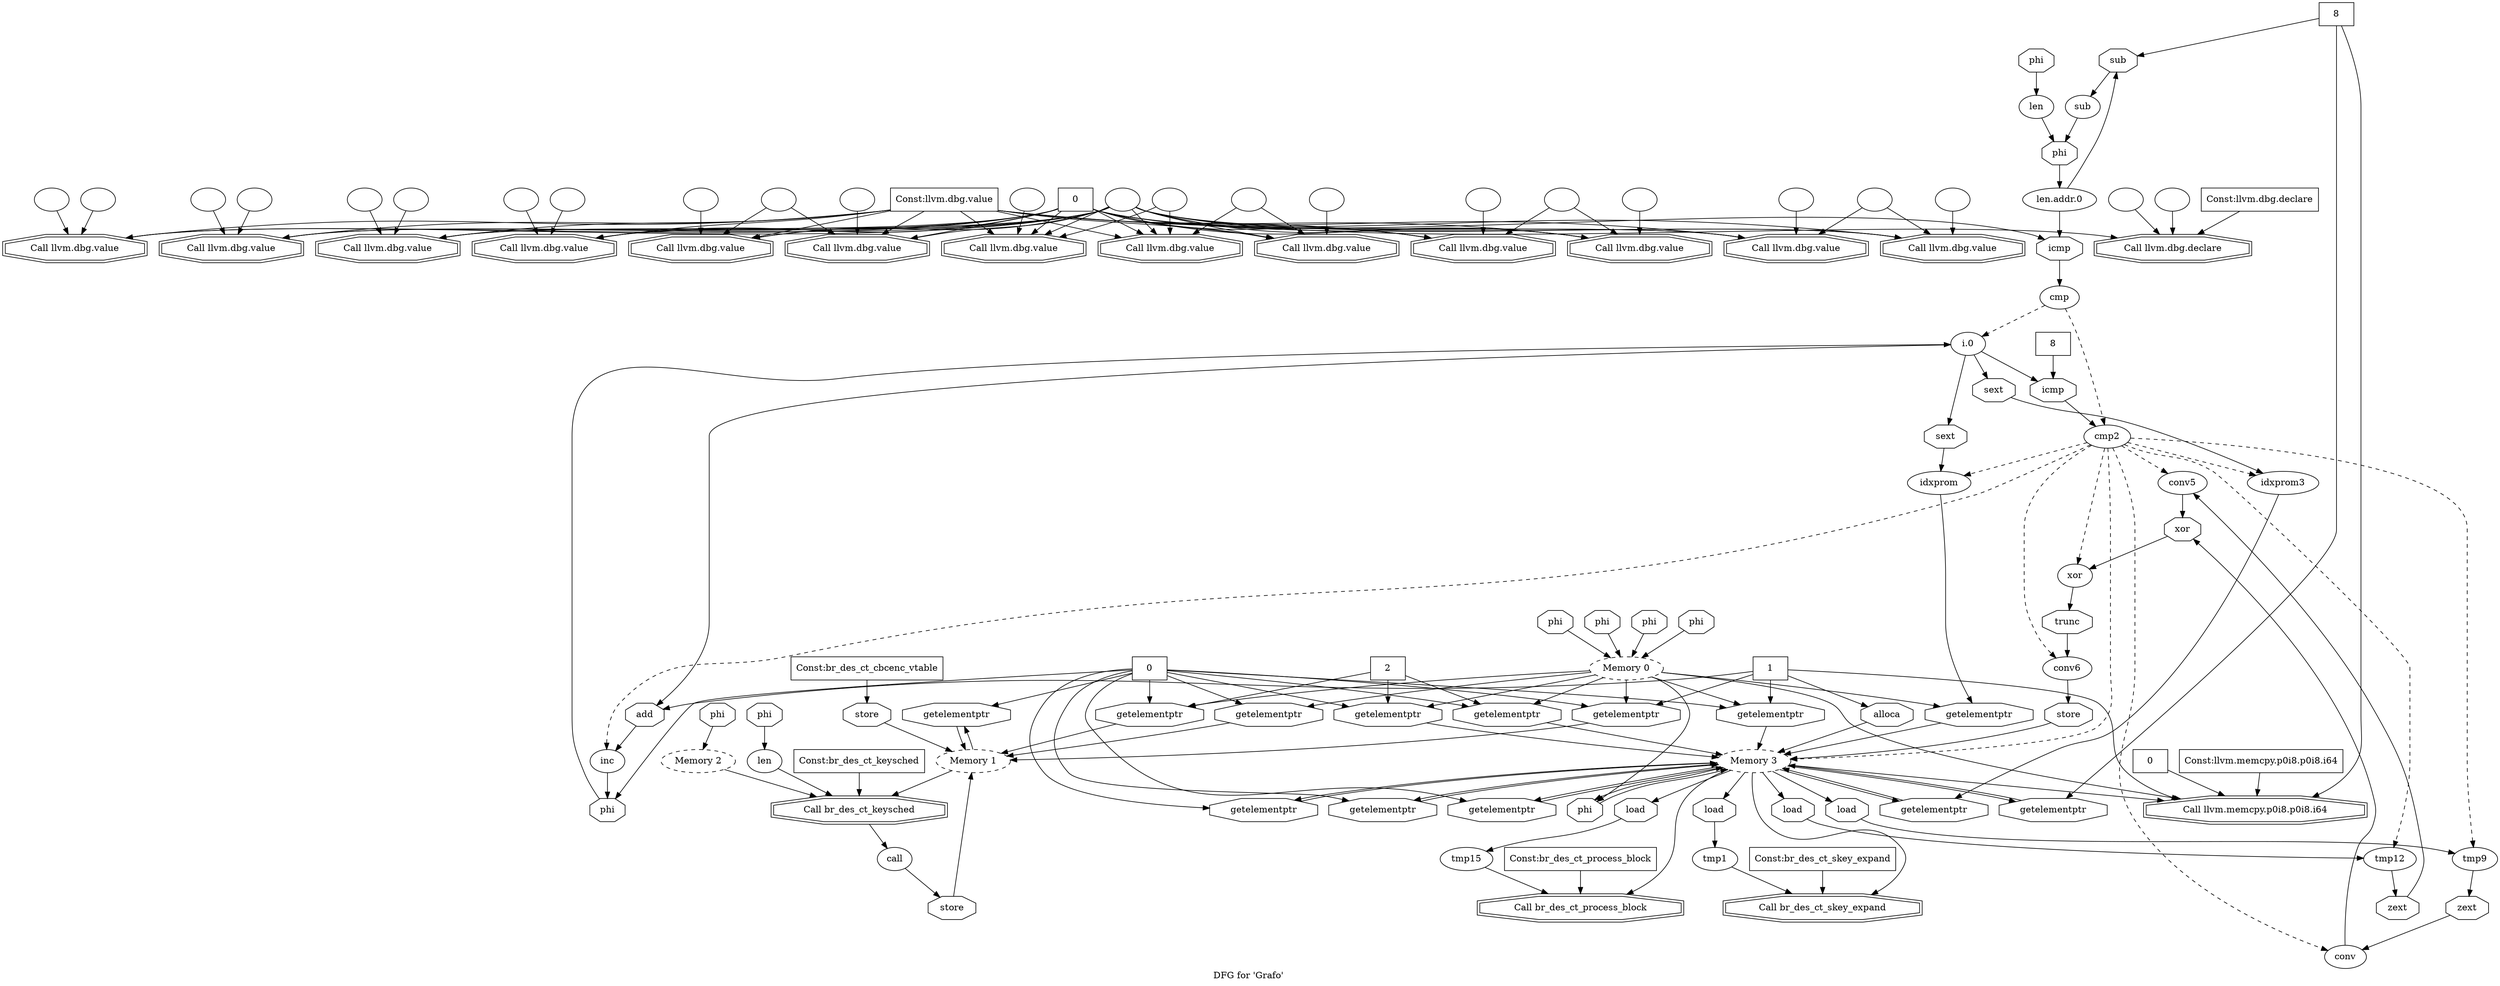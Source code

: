 digraph "DFG for 'Grafo'  "{
label="DFG for 'Grafo' ";
node_0[shape=doubleoctagon,style=solid,label="Call llvm.dbg.value"]
node_6[shape=doubleoctagon,style=solid,label="Call llvm.dbg.value"]
node_7[shape=ellipse,style=solid,label=""]
"node_7"->"node_6"
node_8[shape=ellipse,style=solid,label=""]
"node_8"->"node_6"
node_1[shape=ellipse,style=solid,label=""]
"node_1"->"node_0"
node_2[shape=box,style=solid,label="0"]
"node_2"->"node_0"
"node_2"->"node_6"
node_9[shape=doubleoctagon,style=solid,label="Call llvm.dbg.value"]
"node_2"->"node_9"
node_31[shape=doubleoctagon,style=solid,label="Call llvm.dbg.value"]
"node_2"->"node_31"
node_34[shape=doubleoctagon,style=solid,label="Call llvm.dbg.value"]
"node_2"->"node_34"
node_37[shape=doubleoctagon,style=solid,label="Call llvm.dbg.value"]
"node_2"->"node_37"
node_40[shape=doubleoctagon,style=solid,label="Call llvm.dbg.value"]
"node_2"->"node_40"
node_55[shape=doubleoctagon,style=solid,label="Call llvm.dbg.value"]
"node_2"->"node_55"
node_57[shape=doubleoctagon,style=solid,label="Call llvm.dbg.value"]
"node_2"->"node_57"
node_68[shape=octagon,style=solid,label="icmp"]
"node_2"->"node_68"
node_69[shape=doubleoctagon,style=solid,label="Call llvm.dbg.value"]
"node_2"->"node_69"
node_98[shape=doubleoctagon,style=solid,label="Call llvm.dbg.value"]
"node_2"->"node_98"
node_109[shape=doubleoctagon,style=solid,label="Call llvm.dbg.value"]
"node_2"->"node_109"
node_111[shape=doubleoctagon,style=solid,label="Call llvm.dbg.value"]
"node_2"->"node_111"
node_104[shape=doubleoctagon,style=solid,label="Call br_des_ct_process_block"]
node_4[shape=ellipse,style=solid,label=""]
"node_4"->"node_0"
"node_4"->"node_6"
"node_4"->"node_9"
"node_4"->"node_31"
"node_4"->"node_34"
"node_4"->"node_37"
"node_4"->"node_40"
node_43[shape=doubleoctagon,style=solid,label="Call llvm.dbg.declare"]
"node_4"->"node_43"
"node_4"->"node_55"
"node_4"->"node_57"
"node_4"->"node_69"
"node_4"->"node_98"
"node_4"->"node_109"
"node_4"->"node_111"
node_5[shape=box,style=solid,label="Const:llvm.dbg.value"]
"node_5"->"node_0"
"node_5"->"node_6"
"node_5"->"node_9"
"node_5"->"node_31"
"node_5"->"node_34"
"node_5"->"node_37"
"node_5"->"node_40"
"node_5"->"node_55"
"node_5"->"node_57"
"node_5"->"node_69"
"node_5"->"node_98"
"node_5"->"node_109"
"node_5"->"node_111"
node_3[shape=ellipse,style=solid,label=""]
"node_3"->"node_0"
node_92[shape=octagon,style=solid,label="zext"]
node_91[shape=ellipse,style=solid,label="conv5"]
"node_92"->"node_91"
node_93[shape=ellipse,style=solid,label="xor"]
node_96[shape=octagon,style=solid,label="trunc"]
"node_93"->"node_96"
node_94[shape=octagon,style=solid,label="xor"]
"node_94"->"node_93"
node_10[shape=ellipse,style=solid,label=""]
"node_10"->"node_9"
node_11[shape=ellipse,style=solid,label=""]
"node_11"->"node_9"
node_12[shape=ellipse,style=dashed,label="Memory 1"]
node_20[shape=octagon,style=solid,label="getelementptr"]
"node_12"->"node_20"
node_22[shape=doubleoctagon,style=solid,label="Call br_des_ct_keysched"]
"node_12"->"node_22"
node_13[shape=octagon,style=solid,label="getelementptr"]
"node_13"->"node_12"
node_14[shape=ellipse,style=dashed,label="Memory 0"]
"node_14"->"node_13"
node_18[shape=octagon,style=solid,label="getelementptr"]
"node_14"->"node_18"
node_26[shape=octagon,style=solid,label="getelementptr"]
"node_14"->"node_26"
node_48[shape=octagon,style=solid,label="getelementptr"]
"node_14"->"node_48"
node_51[shape=octagon,style=solid,label="getelementptr"]
"node_14"->"node_51"
node_65[shape=octagon,style=solid,label="phi"]
"node_14"->"node_65"
node_81[shape=octagon,style=solid,label="getelementptr"]
"node_14"->"node_81"
node_100[shape=octagon,style=solid,label="getelementptr"]
"node_14"->"node_100"
node_106[shape=doubleoctagon,style=solid,label="Call llvm.memcpy.p0i8.p0i8.i64"]
"node_14"->"node_106"
node_15[shape=box,style=solid,label="0"]
"node_15"->"node_13"
"node_15"->"node_18"
"node_15"->"node_20"
"node_15"->"node_26"
node_47[shape=octagon,style=solid,label="getelementptr"]
"node_15"->"node_47"
"node_15"->"node_48"
"node_15"->"node_51"
node_52[shape=octagon,style=solid,label="getelementptr"]
"node_15"->"node_52"
node_73[shape=octagon,style=solid,label="phi"]
"node_15"->"node_73"
"node_15"->"node_100"
node_103[shape=octagon,style=solid,label="getelementptr"]
"node_15"->"node_103"
node_16[shape=octagon,style=solid,label="store"]
"node_16"->"node_12"
node_17[shape=box,style=solid,label="Const:br_des_ct_cbcenc_vtable"]
"node_17"->"node_16"
"node_18"->"node_12"
node_19[shape=box,style=solid,label="1"]
"node_19"->"node_18"
node_30[shape=octagon,style=solid,label="alloca"]
"node_19"->"node_30"
"node_19"->"node_51"
node_75[shape=octagon,style=solid,label="add"]
"node_19"->"node_75"
"node_19"->"node_106"
"node_20"->"node_12"
node_21[shape=ellipse,style=solid,label="call"]
node_28[shape=octagon,style=solid,label="store"]
"node_21"->"node_28"
"node_22"->"node_21"
node_23[shape=ellipse,style=dashed,label="Memory 2"]
"node_23"->"node_22"
node_24[shape=ellipse,style=solid,label="len"]
"node_24"->"node_22"
node_25[shape=box,style=solid,label="Const:br_des_ct_keysched"]
"node_25"->"node_22"
"node_26"->"node_12"
node_27[shape=box,style=solid,label="2"]
"node_27"->"node_26"
"node_27"->"node_48"
"node_27"->"node_100"
"node_28"->"node_12"
node_29[shape=ellipse,style=dashed,label="Memory 3"]
"node_29"->"node_104"
"node_29"->"node_47"
node_50[shape=octagon,style=solid,label="load"]
"node_29"->"node_50"
"node_29"->"node_52"
node_53[shape=doubleoctagon,style=solid,label="Call br_des_ct_skey_expand"]
"node_29"->"node_53"
"node_29"->"node_65"
node_66[shape=octagon,style=solid,label="getelementptr"]
"node_29"->"node_66"
node_83[shape=octagon,style=solid,label="load"]
"node_29"->"node_83"
node_88[shape=octagon,style=solid,label="getelementptr"]
"node_29"->"node_88"
node_90[shape=octagon,style=solid,label="load"]
"node_29"->"node_90"
node_102[shape=octagon,style=solid,label="load"]
"node_29"->"node_102"
"node_29"->"node_103"
"node_29"->"node_106"
"node_30"->"node_29"
node_32[shape=ellipse,style=solid,label=""]
"node_32"->"node_31"
node_33[shape=ellipse,style=solid,label=""]
"node_33"->"node_31"
node_35[shape=ellipse,style=solid,label=""]
"node_35"->"node_34"
"node_35"->"node_55"
node_36[shape=ellipse,style=solid,label=""]
"node_36"->"node_34"
node_38[shape=ellipse,style=solid,label=""]
"node_38"->"node_37"
"node_38"->"node_57"
node_39[shape=ellipse,style=solid,label=""]
"node_39"->"node_37"
node_41[shape=ellipse,style=solid,label=""]
"node_41"->"node_40"
node_42[shape=ellipse,style=solid,label=""]
"node_42"->"node_40"
"node_42"->"node_111"
node_44[shape=ellipse,style=solid,label=""]
"node_44"->"node_43"
node_45[shape=ellipse,style=solid,label=""]
"node_45"->"node_43"
node_46[shape=box,style=solid,label="Const:llvm.dbg.declare"]
"node_46"->"node_43"
"node_47"->"node_29"
"node_48"->"node_29"
node_49[shape=ellipse,style=solid,label="tmp1"]
"node_49"->"node_53"
"node_50"->"node_49"
"node_51"->"node_29"
"node_52"->"node_29"
node_54[shape=box,style=solid,label="Const:br_des_ct_skey_expand"]
"node_54"->"node_53"
node_56[shape=ellipse,style=solid,label=""]
"node_56"->"node_55"
node_58[shape=ellipse,style=solid,label=""]
"node_58"->"node_57"
"node_58"->"node_109"
node_59[shape=ellipse,style=solid,label="len.addr.0"]
node_63[shape=octagon,style=solid,label="sub"]
"node_59"->"node_63"
"node_59"->"node_68"
node_60[shape=octagon,style=solid,label="phi"]
"node_60"->"node_59"
node_61[shape=ellipse,style=solid,label="len"]
"node_61"->"node_60"
node_62[shape=ellipse,style=solid,label="sub"]
"node_62"->"node_60"
"node_63"->"node_62"
node_64[shape=box,style=solid,label="8"]
"node_64"->"node_63"
"node_64"->"node_66"
"node_64"->"node_106"
"node_65"->"node_29"
"node_66"->"node_29"
node_67[shape=ellipse,style=solid,label="cmp"]
node_72[shape=ellipse,style=solid,label="i.0"]
"node_67"->"node_72" [style=dashed]
node_76[shape=ellipse,style=solid,label="cmp2"]
"node_67"->"node_76" [style=dashed]
"node_68"->"node_67"
node_70[shape=ellipse,style=solid,label=""]
"node_70"->"node_69"
node_71[shape=ellipse,style=solid,label=""]
"node_71"->"node_69"
"node_71"->"node_98"
"node_72"->"node_75"
node_77[shape=octagon,style=solid,label="icmp"]
"node_72"->"node_77"
node_80[shape=octagon,style=solid,label="sext"]
"node_72"->"node_80"
node_87[shape=octagon,style=solid,label="sext"]
"node_72"->"node_87"
"node_73"->"node_72"
node_74[shape=ellipse,style=solid,label="inc"]
"node_74"->"node_73"
"node_75"->"node_74"
"node_76"->"node_93" [style=dashed]
"node_76"->"node_29" [style=dashed]
"node_76"->"node_74" [style=dashed]
node_79[shape=ellipse,style=solid,label="idxprom"]
"node_76"->"node_79" [style=dashed]
node_82[shape=ellipse,style=solid,label="tmp9"]
"node_76"->"node_82" [style=dashed]
node_84[shape=ellipse,style=solid,label="conv"]
"node_76"->"node_84" [style=dashed]
node_86[shape=ellipse,style=solid,label="idxprom3"]
"node_76"->"node_86" [style=dashed]
node_89[shape=ellipse,style=solid,label="tmp12"]
"node_76"->"node_89" [style=dashed]
"node_76"->"node_91" [style=dashed]
node_95[shape=ellipse,style=solid,label="conv6"]
"node_76"->"node_95" [style=dashed]
"node_77"->"node_76"
node_78[shape=box,style=solid,label="8"]
"node_78"->"node_77"
"node_79"->"node_81"
"node_80"->"node_79"
"node_81"->"node_29"
node_85[shape=octagon,style=solid,label="zext"]
"node_82"->"node_85"
"node_83"->"node_82"
"node_84"->"node_94"
"node_85"->"node_84"
"node_86"->"node_88"
"node_87"->"node_86"
"node_88"->"node_29"
"node_89"->"node_92"
"node_90"->"node_89"
"node_91"->"node_94"
node_97[shape=octagon,style=solid,label="store"]
"node_95"->"node_97"
"node_96"->"node_95"
"node_97"->"node_29"
node_99[shape=ellipse,style=solid,label=""]
"node_99"->"node_98"
"node_100"->"node_29"
node_101[shape=ellipse,style=solid,label="tmp15"]
"node_101"->"node_104"
"node_102"->"node_101"
"node_103"->"node_29"
node_105[shape=box,style=solid,label="Const:br_des_ct_process_block"]
"node_105"->"node_104"
node_107[shape=box,style=solid,label="0"]
"node_107"->"node_106"
node_108[shape=box,style=solid,label="Const:llvm.memcpy.p0i8.p0i8.i64"]
"node_108"->"node_106"
node_110[shape=ellipse,style=solid,label=""]
"node_110"->"node_109"
node_112[shape=ellipse,style=solid,label=""]
"node_112"->"node_111"
node_113[shape=octagon,style=solid,label="phi"]
"node_113"->"node_14"
node_114[shape=octagon,style=solid,label="phi"]
"node_114"->"node_23"
node_115[shape=octagon,style=solid,label="phi"]
"node_115"->"node_24"
node_116[shape=octagon,style=solid,label="phi"]
"node_116"->"node_14"
node_117[shape=octagon,style=solid,label="phi"]
"node_117"->"node_14"
node_118[shape=octagon,style=solid,label="phi"]
"node_118"->"node_14"
node_119[shape=octagon,style=solid,label="phi"]
"node_119"->"node_61"
}

